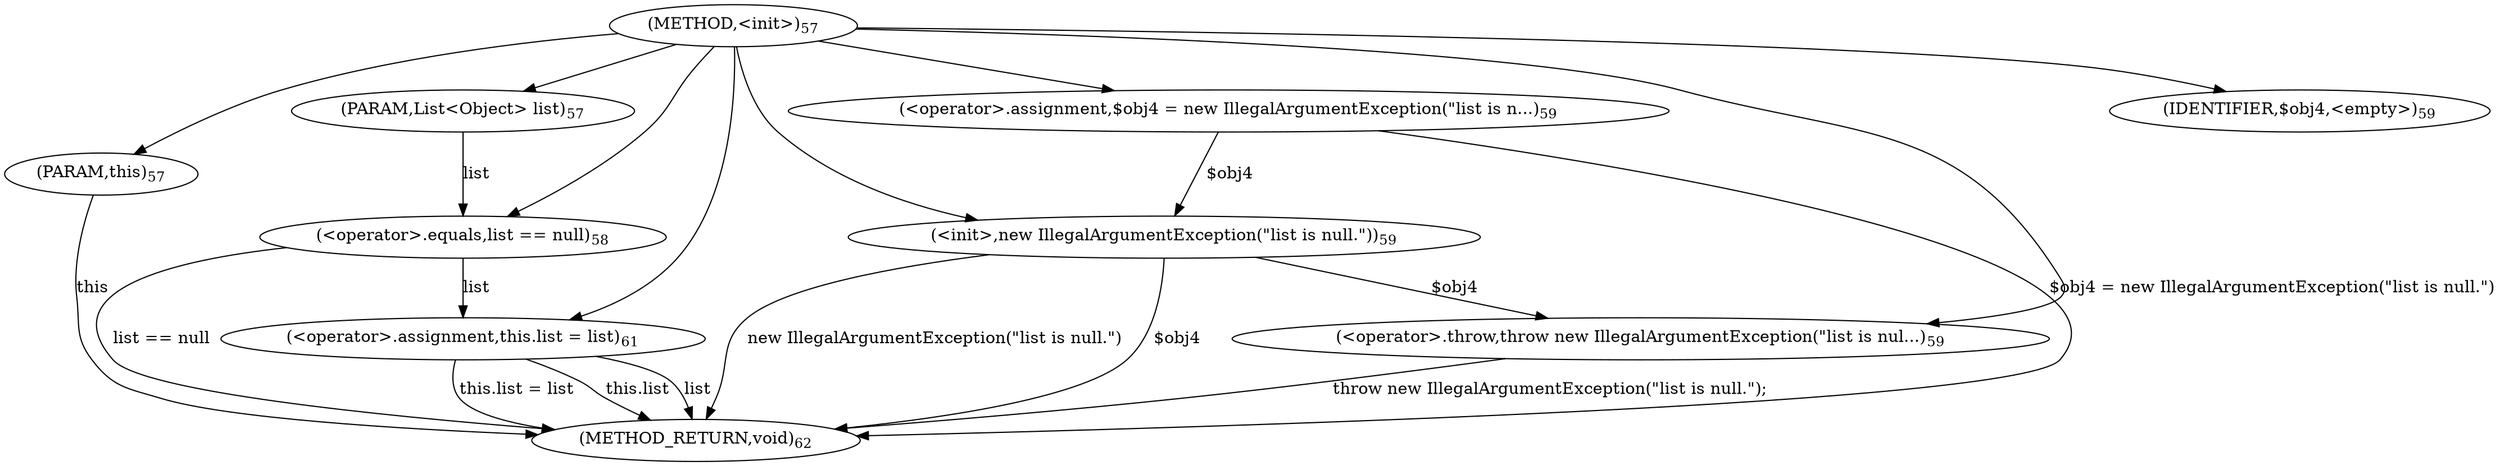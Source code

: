 digraph "&lt;init&gt;" {  
"215" [label = <(METHOD,&lt;init&gt;)<SUB>57</SUB>> ]
"239" [label = <(METHOD_RETURN,void)<SUB>62</SUB>> ]
"104" [label = <(PARAM,this)<SUB>57</SUB>> ]
"216" [label = <(PARAM,List&lt;Object&gt; list)<SUB>57</SUB>> ]
"233" [label = <(&lt;operator&gt;.assignment,this.list = list)<SUB>61</SUB>> ]
"219" [label = <(&lt;operator&gt;.equals,list == null)<SUB>58</SUB>> ]
"233" [label = <(&lt;operator&gt;.assignment,this.list = list)<SUB>61</SUB>> ]
"233" [label = <(&lt;operator&gt;.assignment,this.list = list)<SUB>61</SUB>> ]
"219" [label = <(&lt;operator&gt;.equals,list == null)<SUB>58</SUB>> ]
"219" [label = <(&lt;operator&gt;.equals,list == null)<SUB>58</SUB>> ]
"223" [label = <(&lt;operator&gt;.throw,throw new IllegalArgumentException(&quot;list is nul...)<SUB>59</SUB>> ]
"223" [label = <(&lt;operator&gt;.throw,throw new IllegalArgumentException(&quot;list is nul...)<SUB>59</SUB>> ]
"226" [label = <(&lt;operator&gt;.assignment,$obj4 = new IllegalArgumentException(&quot;list is n...)<SUB>59</SUB>> ]
"229" [label = <(&lt;init&gt;,new IllegalArgumentException(&quot;list is null.&quot;))<SUB>59</SUB>> ]
"232" [label = <(IDENTIFIER,$obj4,&lt;empty&gt;)<SUB>59</SUB>> ]
"226" [label = <(&lt;operator&gt;.assignment,$obj4 = new IllegalArgumentException(&quot;list is n...)<SUB>59</SUB>> ]
"226" [label = <(&lt;operator&gt;.assignment,$obj4 = new IllegalArgumentException(&quot;list is n...)<SUB>59</SUB>> ]
"229" [label = <(&lt;init&gt;,new IllegalArgumentException(&quot;list is null.&quot;))<SUB>59</SUB>> ]
"229" [label = <(&lt;init&gt;,new IllegalArgumentException(&quot;list is null.&quot;))<SUB>59</SUB>> ]
  "104" -> "239"  [ label = "this"] 
  "219" -> "239"  [ label = "list == null"] 
  "226" -> "239"  [ label = "$obj4 = new IllegalArgumentException(&quot;list is null.&quot;)"] 
  "229" -> "239"  [ label = "$obj4"] 
  "229" -> "239"  [ label = "new IllegalArgumentException(&quot;list is null.&quot;)"] 
  "223" -> "239"  [ label = "throw new IllegalArgumentException(&quot;list is null.&quot;);"] 
  "233" -> "239"  [ label = "this.list"] 
  "233" -> "239"  [ label = "list"] 
  "233" -> "239"  [ label = "this.list = list"] 
  "215" -> "104" 
  "215" -> "216" 
  "219" -> "233"  [ label = "list"] 
  "215" -> "233" 
  "216" -> "219"  [ label = "list"] 
  "215" -> "219" 
  "229" -> "223"  [ label = "$obj4"] 
  "215" -> "223" 
  "215" -> "226" 
  "215" -> "232" 
  "226" -> "229"  [ label = "$obj4"] 
  "215" -> "229" 
}
